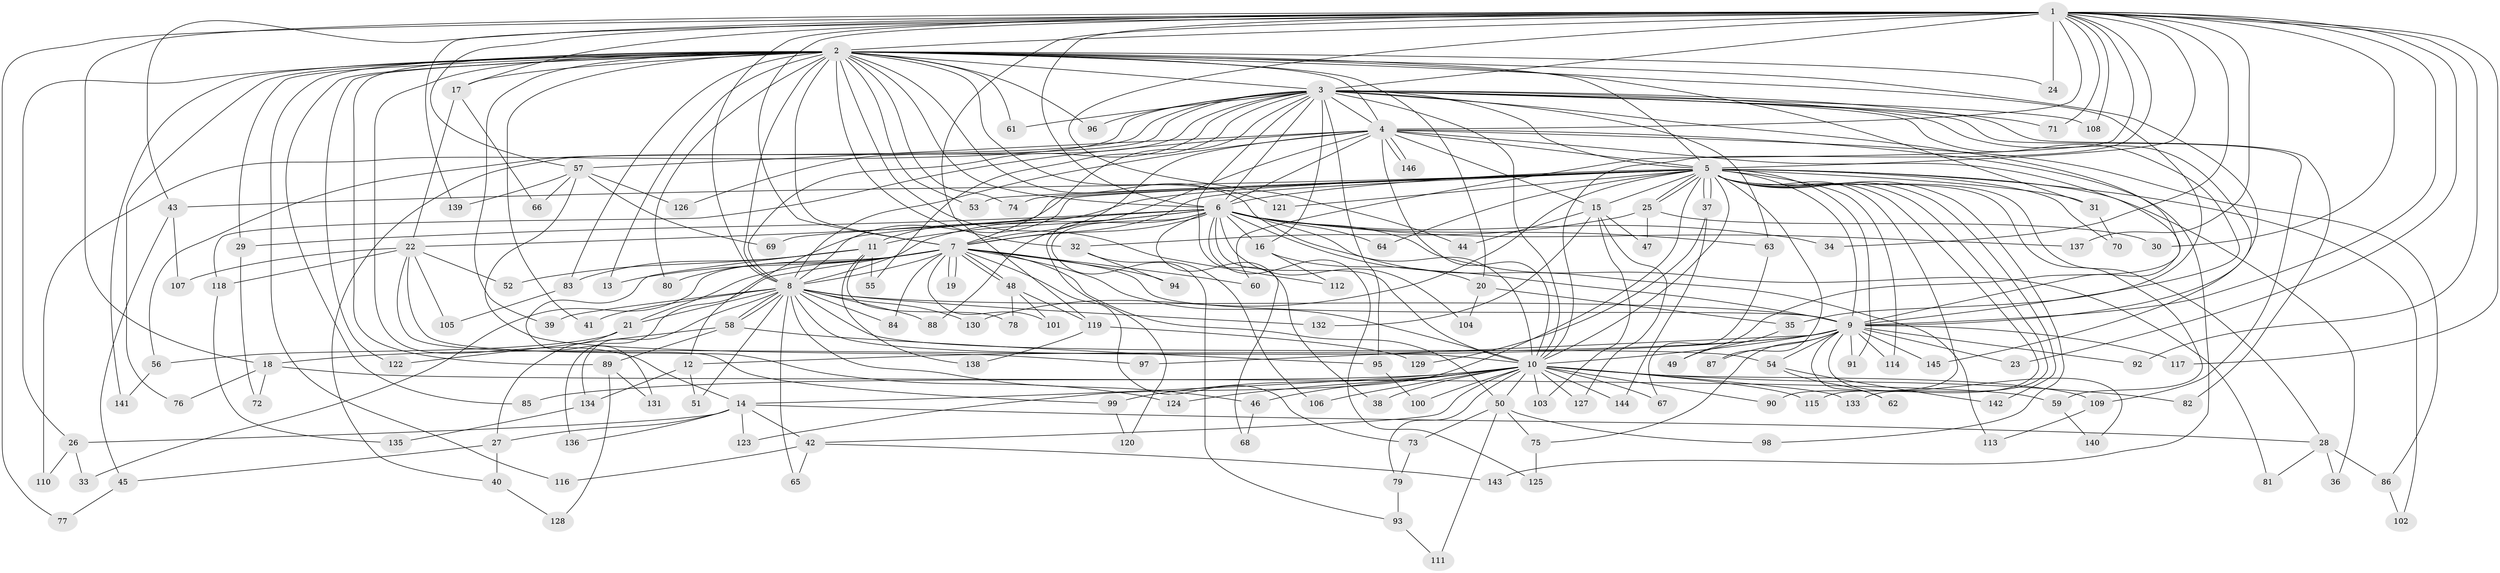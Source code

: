 // coarse degree distribution, {18: 0.011363636363636364, 1: 0.03409090909090909, 4: 0.11363636363636363, 2: 0.4318181818181818, 5: 0.045454545454545456, 8: 0.03409090909090909, 40: 0.011363636363636364, 22: 0.011363636363636364, 3: 0.2159090909090909, 25: 0.022727272727272728, 23: 0.011363636363636364, 19: 0.011363636363636364, 7: 0.011363636363636364, 20: 0.011363636363636364, 6: 0.011363636363636364, 15: 0.011363636363636364}
// Generated by graph-tools (version 1.1) at 2025/36/03/04/25 23:36:20]
// undirected, 146 vertices, 317 edges
graph export_dot {
  node [color=gray90,style=filled];
  1;
  2;
  3;
  4;
  5;
  6;
  7;
  8;
  9;
  10;
  11;
  12;
  13;
  14;
  15;
  16;
  17;
  18;
  19;
  20;
  21;
  22;
  23;
  24;
  25;
  26;
  27;
  28;
  29;
  30;
  31;
  32;
  33;
  34;
  35;
  36;
  37;
  38;
  39;
  40;
  41;
  42;
  43;
  44;
  45;
  46;
  47;
  48;
  49;
  50;
  51;
  52;
  53;
  54;
  55;
  56;
  57;
  58;
  59;
  60;
  61;
  62;
  63;
  64;
  65;
  66;
  67;
  68;
  69;
  70;
  71;
  72;
  73;
  74;
  75;
  76;
  77;
  78;
  79;
  80;
  81;
  82;
  83;
  84;
  85;
  86;
  87;
  88;
  89;
  90;
  91;
  92;
  93;
  94;
  95;
  96;
  97;
  98;
  99;
  100;
  101;
  102;
  103;
  104;
  105;
  106;
  107;
  108;
  109;
  110;
  111;
  112;
  113;
  114;
  115;
  116;
  117;
  118;
  119;
  120;
  121;
  122;
  123;
  124;
  125;
  126;
  127;
  128;
  129;
  130;
  131;
  132;
  133;
  134;
  135;
  136;
  137;
  138;
  139;
  140;
  141;
  142;
  143;
  144;
  145;
  146;
  1 -- 2;
  1 -- 3;
  1 -- 4;
  1 -- 5;
  1 -- 6;
  1 -- 7;
  1 -- 8;
  1 -- 9;
  1 -- 10;
  1 -- 17;
  1 -- 18;
  1 -- 23;
  1 -- 24;
  1 -- 30;
  1 -- 34;
  1 -- 43;
  1 -- 44;
  1 -- 57;
  1 -- 60;
  1 -- 71;
  1 -- 77;
  1 -- 92;
  1 -- 108;
  1 -- 117;
  1 -- 119;
  1 -- 137;
  1 -- 139;
  2 -- 3;
  2 -- 4;
  2 -- 5;
  2 -- 6;
  2 -- 7;
  2 -- 8;
  2 -- 9;
  2 -- 10;
  2 -- 13;
  2 -- 14;
  2 -- 17;
  2 -- 20;
  2 -- 24;
  2 -- 26;
  2 -- 29;
  2 -- 31;
  2 -- 32;
  2 -- 35;
  2 -- 39;
  2 -- 41;
  2 -- 53;
  2 -- 61;
  2 -- 74;
  2 -- 76;
  2 -- 80;
  2 -- 83;
  2 -- 85;
  2 -- 89;
  2 -- 96;
  2 -- 112;
  2 -- 116;
  2 -- 121;
  2 -- 122;
  2 -- 141;
  3 -- 4;
  3 -- 5;
  3 -- 6;
  3 -- 7;
  3 -- 8;
  3 -- 9;
  3 -- 10;
  3 -- 16;
  3 -- 38;
  3 -- 40;
  3 -- 49;
  3 -- 55;
  3 -- 56;
  3 -- 61;
  3 -- 63;
  3 -- 71;
  3 -- 82;
  3 -- 95;
  3 -- 96;
  3 -- 108;
  3 -- 109;
  3 -- 110;
  3 -- 126;
  3 -- 145;
  4 -- 5;
  4 -- 6;
  4 -- 7;
  4 -- 8;
  4 -- 9;
  4 -- 10;
  4 -- 15;
  4 -- 57;
  4 -- 86;
  4 -- 118;
  4 -- 120;
  4 -- 143;
  4 -- 146;
  4 -- 146;
  5 -- 6;
  5 -- 7;
  5 -- 8;
  5 -- 9;
  5 -- 10;
  5 -- 11;
  5 -- 15;
  5 -- 22;
  5 -- 25;
  5 -- 25;
  5 -- 28;
  5 -- 31;
  5 -- 36;
  5 -- 37;
  5 -- 37;
  5 -- 43;
  5 -- 53;
  5 -- 59;
  5 -- 64;
  5 -- 70;
  5 -- 74;
  5 -- 87;
  5 -- 90;
  5 -- 91;
  5 -- 98;
  5 -- 102;
  5 -- 114;
  5 -- 115;
  5 -- 121;
  5 -- 123;
  5 -- 130;
  5 -- 133;
  5 -- 142;
  6 -- 7;
  6 -- 8;
  6 -- 9;
  6 -- 10;
  6 -- 11;
  6 -- 12;
  6 -- 16;
  6 -- 29;
  6 -- 34;
  6 -- 63;
  6 -- 64;
  6 -- 68;
  6 -- 69;
  6 -- 81;
  6 -- 88;
  6 -- 93;
  6 -- 104;
  6 -- 113;
  6 -- 125;
  6 -- 137;
  7 -- 8;
  7 -- 9;
  7 -- 10;
  7 -- 13;
  7 -- 19;
  7 -- 19;
  7 -- 21;
  7 -- 33;
  7 -- 48;
  7 -- 48;
  7 -- 50;
  7 -- 60;
  7 -- 73;
  7 -- 80;
  7 -- 84;
  7 -- 94;
  7 -- 101;
  7 -- 136;
  8 -- 9;
  8 -- 10;
  8 -- 21;
  8 -- 39;
  8 -- 41;
  8 -- 46;
  8 -- 51;
  8 -- 54;
  8 -- 58;
  8 -- 58;
  8 -- 65;
  8 -- 84;
  8 -- 88;
  8 -- 130;
  8 -- 132;
  8 -- 134;
  9 -- 10;
  9 -- 12;
  9 -- 18;
  9 -- 23;
  9 -- 54;
  9 -- 62;
  9 -- 75;
  9 -- 87;
  9 -- 91;
  9 -- 92;
  9 -- 97;
  9 -- 114;
  9 -- 117;
  9 -- 140;
  9 -- 145;
  10 -- 14;
  10 -- 38;
  10 -- 42;
  10 -- 46;
  10 -- 50;
  10 -- 67;
  10 -- 79;
  10 -- 82;
  10 -- 85;
  10 -- 90;
  10 -- 99;
  10 -- 100;
  10 -- 103;
  10 -- 106;
  10 -- 109;
  10 -- 115;
  10 -- 124;
  10 -- 127;
  10 -- 133;
  10 -- 144;
  11 -- 52;
  11 -- 55;
  11 -- 78;
  11 -- 83;
  11 -- 131;
  11 -- 138;
  12 -- 51;
  12 -- 134;
  14 -- 26;
  14 -- 27;
  14 -- 28;
  14 -- 42;
  14 -- 123;
  14 -- 136;
  15 -- 44;
  15 -- 47;
  15 -- 103;
  15 -- 127;
  15 -- 132;
  16 -- 20;
  16 -- 112;
  17 -- 22;
  17 -- 66;
  18 -- 59;
  18 -- 72;
  18 -- 76;
  20 -- 35;
  20 -- 104;
  21 -- 27;
  21 -- 56;
  22 -- 52;
  22 -- 99;
  22 -- 105;
  22 -- 107;
  22 -- 118;
  22 -- 124;
  25 -- 30;
  25 -- 32;
  25 -- 47;
  26 -- 33;
  26 -- 110;
  27 -- 40;
  27 -- 45;
  28 -- 36;
  28 -- 81;
  28 -- 86;
  29 -- 72;
  31 -- 70;
  32 -- 94;
  32 -- 106;
  35 -- 49;
  37 -- 129;
  37 -- 144;
  40 -- 128;
  42 -- 65;
  42 -- 116;
  42 -- 143;
  43 -- 45;
  43 -- 107;
  45 -- 77;
  46 -- 68;
  48 -- 78;
  48 -- 101;
  48 -- 119;
  50 -- 73;
  50 -- 75;
  50 -- 98;
  50 -- 111;
  54 -- 62;
  54 -- 142;
  56 -- 141;
  57 -- 66;
  57 -- 69;
  57 -- 97;
  57 -- 126;
  57 -- 139;
  58 -- 89;
  58 -- 95;
  58 -- 122;
  59 -- 140;
  63 -- 67;
  73 -- 79;
  75 -- 125;
  79 -- 93;
  83 -- 105;
  86 -- 102;
  89 -- 128;
  89 -- 131;
  93 -- 111;
  95 -- 100;
  99 -- 120;
  109 -- 113;
  118 -- 135;
  119 -- 129;
  119 -- 138;
  134 -- 135;
}
